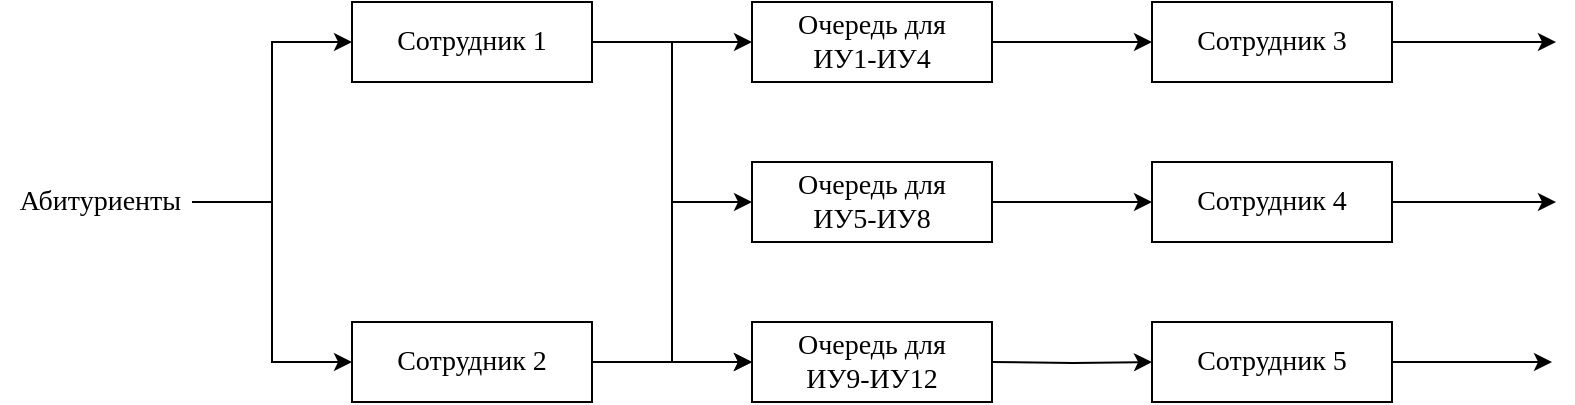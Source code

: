 <mxfile version="20.6.0" type="device"><diagram id="IEot9ztiqSt51WknYMcp" name="Страница 1"><mxGraphModel dx="966" dy="534" grid="1" gridSize="10" guides="1" tooltips="1" connect="1" arrows="1" fold="1" page="1" pageScale="1" pageWidth="800" pageHeight="300" math="0" shadow="0"><root><mxCell id="0"/><mxCell id="1" parent="0"/><mxCell id="VMVrJHHQZC_HkYN-b_Ke-13" style="edgeStyle=orthogonalEdgeStyle;rounded=0;orthogonalLoop=1;jettySize=auto;html=1;exitX=1;exitY=0.5;exitDx=0;exitDy=0;entryX=0;entryY=0.5;entryDx=0;entryDy=0;fontFamily=Times New Roman;fontSize=14;" parent="1" source="VMVrJHHQZC_HkYN-b_Ke-1" target="VMVrJHHQZC_HkYN-b_Ke-6" edge="1"><mxGeometry relative="1" as="geometry"/></mxCell><mxCell id="VMVrJHHQZC_HkYN-b_Ke-21" style="edgeStyle=orthogonalEdgeStyle;rounded=0;orthogonalLoop=1;jettySize=auto;html=1;exitX=0;exitY=0.5;exitDx=0;exitDy=0;entryX=1;entryY=0.5;entryDx=0;entryDy=0;fontFamily=Times New Roman;fontSize=14;startArrow=classic;startFill=1;endArrow=none;endFill=0;" parent="1" source="VMVrJHHQZC_HkYN-b_Ke-1" target="VMVrJHHQZC_HkYN-b_Ke-20" edge="1"><mxGeometry relative="1" as="geometry"/></mxCell><mxCell id="lmsWEqzFSj12s2pRjmqZ-3" style="edgeStyle=orthogonalEdgeStyle;rounded=0;orthogonalLoop=1;jettySize=auto;html=1;exitX=1;exitY=0.5;exitDx=0;exitDy=0;entryX=0;entryY=0.5;entryDx=0;entryDy=0;" parent="1" source="VMVrJHHQZC_HkYN-b_Ke-1" target="lmsWEqzFSj12s2pRjmqZ-1" edge="1"><mxGeometry relative="1" as="geometry"/></mxCell><mxCell id="lmsWEqzFSj12s2pRjmqZ-4" style="edgeStyle=orthogonalEdgeStyle;rounded=0;orthogonalLoop=1;jettySize=auto;html=1;exitX=1;exitY=0.5;exitDx=0;exitDy=0;entryX=0;entryY=0.5;entryDx=0;entryDy=0;" parent="1" source="VMVrJHHQZC_HkYN-b_Ke-1" target="lmsWEqzFSj12s2pRjmqZ-2" edge="1"><mxGeometry relative="1" as="geometry"/></mxCell><mxCell id="VMVrJHHQZC_HkYN-b_Ke-1" value="&lt;font style=&quot;font-size: 14px;&quot; face=&quot;Times New Roman&quot;&gt;Сотрудник 1&lt;/font&gt;" style="rounded=0;whiteSpace=wrap;html=1;" parent="1" vertex="1"><mxGeometry x="188" y="50" width="120" height="40" as="geometry"/></mxCell><mxCell id="VMVrJHHQZC_HkYN-b_Ke-10" style="edgeStyle=orthogonalEdgeStyle;rounded=0;orthogonalLoop=1;jettySize=auto;html=1;exitX=1;exitY=0.5;exitDx=0;exitDy=0;entryX=0;entryY=0.5;entryDx=0;entryDy=0;fontFamily=Times New Roman;fontSize=14;" parent="1" source="VMVrJHHQZC_HkYN-b_Ke-3" edge="1"><mxGeometry relative="1" as="geometry"><mxPoint x="388" y="230" as="targetPoint"/></mxGeometry></mxCell><mxCell id="VMVrJHHQZC_HkYN-b_Ke-23" style="edgeStyle=orthogonalEdgeStyle;rounded=0;orthogonalLoop=1;jettySize=auto;html=1;exitX=0;exitY=0.5;exitDx=0;exitDy=0;fontFamily=Times New Roman;fontSize=14;startArrow=classic;startFill=1;endArrow=none;endFill=0;" parent="1" source="VMVrJHHQZC_HkYN-b_Ke-3" edge="1"><mxGeometry relative="1" as="geometry"><mxPoint x="108" y="150" as="targetPoint"/><Array as="points"><mxPoint x="148" y="230"/><mxPoint x="148" y="150"/></Array></mxGeometry></mxCell><mxCell id="VMVrJHHQZC_HkYN-b_Ke-3" value="&lt;font style=&quot;font-size: 14px;&quot; face=&quot;Times New Roman&quot;&gt;Сотрудник 2&lt;br&gt;&lt;/font&gt;" style="rounded=0;whiteSpace=wrap;html=1;" parent="1" vertex="1"><mxGeometry x="188" y="210" width="120" height="40" as="geometry"/></mxCell><mxCell id="VMVrJHHQZC_HkYN-b_Ke-16" style="edgeStyle=orthogonalEdgeStyle;rounded=0;orthogonalLoop=1;jettySize=auto;html=1;exitX=1;exitY=0.5;exitDx=0;exitDy=0;fontFamily=Times New Roman;fontSize=14;" parent="1" source="VMVrJHHQZC_HkYN-b_Ke-4" edge="1"><mxGeometry relative="1" as="geometry"><mxPoint x="790" y="70" as="targetPoint"/></mxGeometry></mxCell><mxCell id="VMVrJHHQZC_HkYN-b_Ke-4" value="&lt;font style=&quot;font-size: 14px;&quot; face=&quot;Times New Roman&quot;&gt;Сотрудник 3&lt;br&gt;&lt;/font&gt;" style="rounded=0;whiteSpace=wrap;html=1;" parent="1" vertex="1"><mxGeometry x="588" y="50" width="120" height="40" as="geometry"/></mxCell><mxCell id="VMVrJHHQZC_HkYN-b_Ke-12" style="edgeStyle=orthogonalEdgeStyle;rounded=0;orthogonalLoop=1;jettySize=auto;html=1;exitX=1;exitY=0.5;exitDx=0;exitDy=0;fontFamily=Times New Roman;fontSize=14;" parent="1" source="VMVrJHHQZC_HkYN-b_Ke-5" edge="1"><mxGeometry relative="1" as="geometry"><mxPoint x="788" y="230" as="targetPoint"/></mxGeometry></mxCell><mxCell id="VMVrJHHQZC_HkYN-b_Ke-5" value="&lt;font style=&quot;font-size: 14px;&quot; face=&quot;Times New Roman&quot;&gt;Сотрудник 5&lt;br&gt;&lt;/font&gt;" style="rounded=0;whiteSpace=wrap;html=1;" parent="1" vertex="1"><mxGeometry x="588" y="210" width="120" height="40" as="geometry"/></mxCell><mxCell id="VMVrJHHQZC_HkYN-b_Ke-15" style="edgeStyle=orthogonalEdgeStyle;rounded=0;orthogonalLoop=1;jettySize=auto;html=1;exitX=1;exitY=0.5;exitDx=0;exitDy=0;entryX=0;entryY=0.5;entryDx=0;entryDy=0;fontFamily=Times New Roman;fontSize=14;" parent="1" source="VMVrJHHQZC_HkYN-b_Ke-6" target="VMVrJHHQZC_HkYN-b_Ke-4" edge="1"><mxGeometry relative="1" as="geometry"/></mxCell><mxCell id="VMVrJHHQZC_HkYN-b_Ke-6" value="&lt;div&gt;&lt;font style=&quot;font-size: 14px;&quot; face=&quot;Times New Roman&quot;&gt;Очередь для &lt;br&gt;&lt;/font&gt;&lt;/div&gt;&lt;div&gt;&lt;font style=&quot;font-size: 14px;&quot; face=&quot;Times New Roman&quot;&gt;ИУ1-ИУ4&lt;/font&gt;&lt;/div&gt;" style="rounded=0;whiteSpace=wrap;html=1;" parent="1" vertex="1"><mxGeometry x="388" y="50" width="120" height="40" as="geometry"/></mxCell><mxCell id="VMVrJHHQZC_HkYN-b_Ke-11" style="edgeStyle=orthogonalEdgeStyle;rounded=0;orthogonalLoop=1;jettySize=auto;html=1;exitX=1;exitY=0.5;exitDx=0;exitDy=0;entryX=0;entryY=0.5;entryDx=0;entryDy=0;fontFamily=Times New Roman;fontSize=14;" parent="1" target="VMVrJHHQZC_HkYN-b_Ke-5" edge="1"><mxGeometry relative="1" as="geometry"><mxPoint x="508" y="230" as="sourcePoint"/></mxGeometry></mxCell><mxCell id="VMVrJHHQZC_HkYN-b_Ke-20" value="&lt;font style=&quot;font-size: 14px;&quot; face=&quot;Times New Roman&quot;&gt;&amp;nbsp;Абитуриенты&lt;/font&gt;" style="rounded=0;whiteSpace=wrap;html=1;opacity=0;" parent="1" vertex="1"><mxGeometry x="13" y="130" width="95" height="40" as="geometry"/></mxCell><mxCell id="KmmGf--Cxe2Mt-bxPBuV-2" style="edgeStyle=orthogonalEdgeStyle;rounded=0;orthogonalLoop=1;jettySize=auto;html=1;exitX=1;exitY=0.5;exitDx=0;exitDy=0;entryX=0;entryY=0.5;entryDx=0;entryDy=0;" edge="1" parent="1" source="lmsWEqzFSj12s2pRjmqZ-1" target="KmmGf--Cxe2Mt-bxPBuV-1"><mxGeometry relative="1" as="geometry"/></mxCell><mxCell id="lmsWEqzFSj12s2pRjmqZ-1" value="&lt;div&gt;&lt;font style=&quot;font-size: 14px;&quot; face=&quot;Times New Roman&quot;&gt;Очередь для &lt;br&gt;&lt;/font&gt;&lt;/div&gt;&lt;div&gt;&lt;font style=&quot;font-size: 14px;&quot; face=&quot;Times New Roman&quot;&gt;ИУ5-ИУ8&lt;/font&gt;&lt;/div&gt;" style="rounded=0;whiteSpace=wrap;html=1;" parent="1" vertex="1"><mxGeometry x="388" y="130" width="120" height="40" as="geometry"/></mxCell><mxCell id="lmsWEqzFSj12s2pRjmqZ-2" value="&lt;div&gt;&lt;font style=&quot;font-size: 14px;&quot; face=&quot;Times New Roman&quot;&gt;Очередь для &lt;br&gt;&lt;/font&gt;&lt;/div&gt;&lt;div&gt;&lt;font style=&quot;font-size: 14px;&quot; face=&quot;Times New Roman&quot;&gt;ИУ9-ИУ12&lt;/font&gt;&lt;/div&gt;" style="rounded=0;whiteSpace=wrap;html=1;" parent="1" vertex="1"><mxGeometry x="388" y="210" width="120" height="40" as="geometry"/></mxCell><mxCell id="KmmGf--Cxe2Mt-bxPBuV-3" style="edgeStyle=orthogonalEdgeStyle;rounded=0;orthogonalLoop=1;jettySize=auto;html=1;exitX=1;exitY=0.5;exitDx=0;exitDy=0;" edge="1" parent="1" source="KmmGf--Cxe2Mt-bxPBuV-1"><mxGeometry relative="1" as="geometry"><mxPoint x="790" y="150" as="targetPoint"/></mxGeometry></mxCell><mxCell id="KmmGf--Cxe2Mt-bxPBuV-1" value="&lt;font style=&quot;font-size: 14px;&quot; face=&quot;Times New Roman&quot;&gt;Сотрудник 4&lt;br&gt;&lt;/font&gt;" style="rounded=0;whiteSpace=wrap;html=1;" vertex="1" parent="1"><mxGeometry x="588" y="130" width="120" height="40" as="geometry"/></mxCell></root></mxGraphModel></diagram></mxfile>